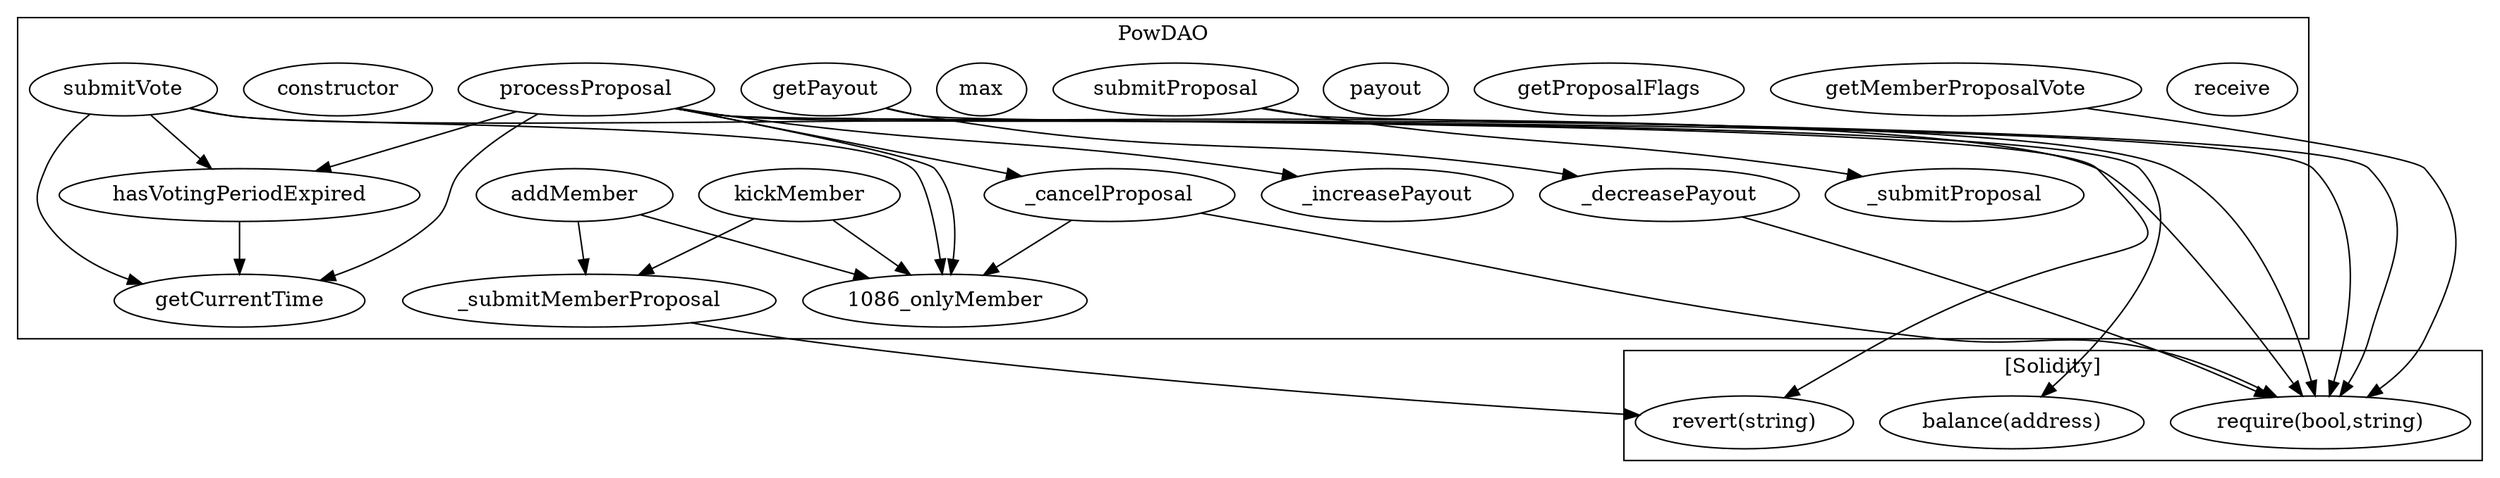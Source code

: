strict digraph {
subgraph cluster_1086_PowDAO {
label = "PowDAO"
"1086_kickMember" [label="kickMember"]
"1086_getCurrentTime" [label="getCurrentTime"]
"1086_receive" [label="receive"]
"1086_processProposal" [label="processProposal"]
"1086__cancelProposal" [label="_cancelProposal"]
"1086_getProposalFlags" [label="getProposalFlags"]
"1086_payout" [label="payout"]
"1086__increasePayout" [label="_increasePayout"]
"1086_getPayout" [label="getPayout"]
"1086__submitProposal" [label="_submitProposal"]
"1086_max" [label="max"]
"1086_submitVote" [label="submitVote"]
"1086_hasVotingPeriodExpired" [label="hasVotingPeriodExpired"]
"1086_addMember" [label="addMember"]
"1086__decreasePayout" [label="_decreasePayout"]
"1086_submitProposal" [label="submitProposal"]
"1086_constructor" [label="constructor"]
"1086__submitMemberProposal" [label="_submitMemberProposal"]
"1086_getMemberProposalVote" [label="getMemberProposalVote"]
"1086_getPayout" -> "1086__decreasePayout"
"1086_submitProposal" -> "1086__submitProposal"
"1086_kickMember" -> "1086__submitMemberProposal"
"1086_addMember" -> "1086_onlyMember"
"1086_submitVote" -> "1086_getCurrentTime"
"1086_kickMember" -> "1086_onlyMember"
"1086_submitVote" -> "1086_hasVotingPeriodExpired"
"1086_submitVote" -> "1086_onlyMember"
"1086_hasVotingPeriodExpired" -> "1086_getCurrentTime"
"1086_processProposal" -> "1086__increasePayout"
"1086_processProposal" -> "1086_getCurrentTime"
"1086_processProposal" -> "1086_hasVotingPeriodExpired"
"1086_addMember" -> "1086__submitMemberProposal"
"1086__cancelProposal" -> "1086_onlyMember"
"1086_processProposal" -> "1086_onlyMember"
"1086_processProposal" -> "1086__cancelProposal"
}subgraph cluster_solidity {
label = "[Solidity]"
"revert(string)" 
"balance(address)" 
"require(bool,string)" 
"1086__submitMemberProposal" -> "revert(string)"
"1086_getMemberProposalVote" -> "require(bool,string)"
"1086_submitVote" -> "require(bool,string)"
"1086_processProposal" -> "balance(address)"
"1086_getPayout" -> "require(bool,string)"
"1086__decreasePayout" -> "require(bool,string)"
"1086__cancelProposal" -> "require(bool,string)"
"1086_submitProposal" -> "require(bool,string)"
"1086_processProposal" -> "require(bool,string)"
"1086_processProposal" -> "revert(string)"
}
}